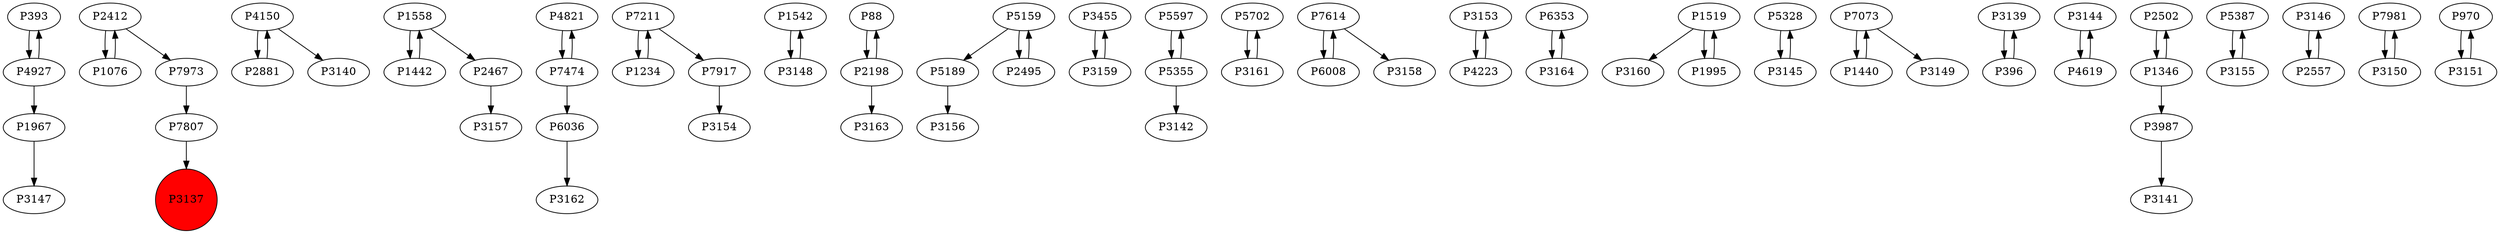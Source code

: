 digraph {
	P393 -> P4927
	P7973 -> P7807
	P4150 -> P2881
	P2467 -> P3157
	P4821 -> P7474
	P7917 -> P3154
	P1542 -> P3148
	P1234 -> P7211
	P88 -> P2198
	P2881 -> P4150
	P5189 -> P3156
	P1442 -> P1558
	P5159 -> P5189
	P4927 -> P1967
	P3455 -> P3159
	P1558 -> P1442
	P5597 -> P5355
	P7211 -> P1234
	P3148 -> P1542
	P5702 -> P3161
	P7614 -> P6008
	P3153 -> P4223
	P6353 -> P3164
	P7807 -> P3137
	P4223 -> P3153
	P1519 -> P3160
	P3164 -> P6353
	P5355 -> P3142
	P5328 -> P3145
	P5355 -> P5597
	P4150 -> P3140
	P1076 -> P2412
	P7073 -> P1440
	P3139 -> P396
	P1558 -> P2467
	P2495 -> P5159
	P6036 -> P3162
	P2198 -> P88
	P7073 -> P3149
	P3144 -> P4619
	P7474 -> P4821
	P2502 -> P1346
	P5387 -> P3155
	P2412 -> P1076
	P2412 -> P7973
	P3987 -> P3141
	P3146 -> P2557
	P1967 -> P3147
	P7981 -> P3150
	P1346 -> P3987
	P7614 -> P3158
	P7474 -> P6036
	P4927 -> P393
	P3161 -> P5702
	P5159 -> P2495
	P3150 -> P7981
	P970 -> P3151
	P3159 -> P3455
	P1440 -> P7073
	P1346 -> P2502
	P4619 -> P3144
	P396 -> P3139
	P2557 -> P3146
	P1519 -> P1995
	P6008 -> P7614
	P3151 -> P970
	P7211 -> P7917
	P3155 -> P5387
	P3145 -> P5328
	P2198 -> P3163
	P1995 -> P1519
	P3137 [shape=circle]
	P3137 [style=filled]
	P3137 [fillcolor=red]
}